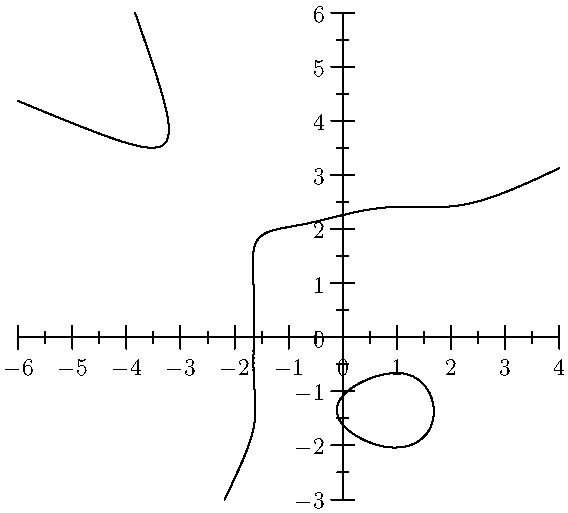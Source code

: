 size(10cm);

import contour;
import graph;
xaxis(Ticks);
yaxis(Ticks);

real f(real x, real y) {return x^3*y^3/8 - x^5/4 + y^5/6 - 2*x*y - 3*y - 3;}
draw(contour(f,(-6,-3),(4,6),new real[] {0}));
